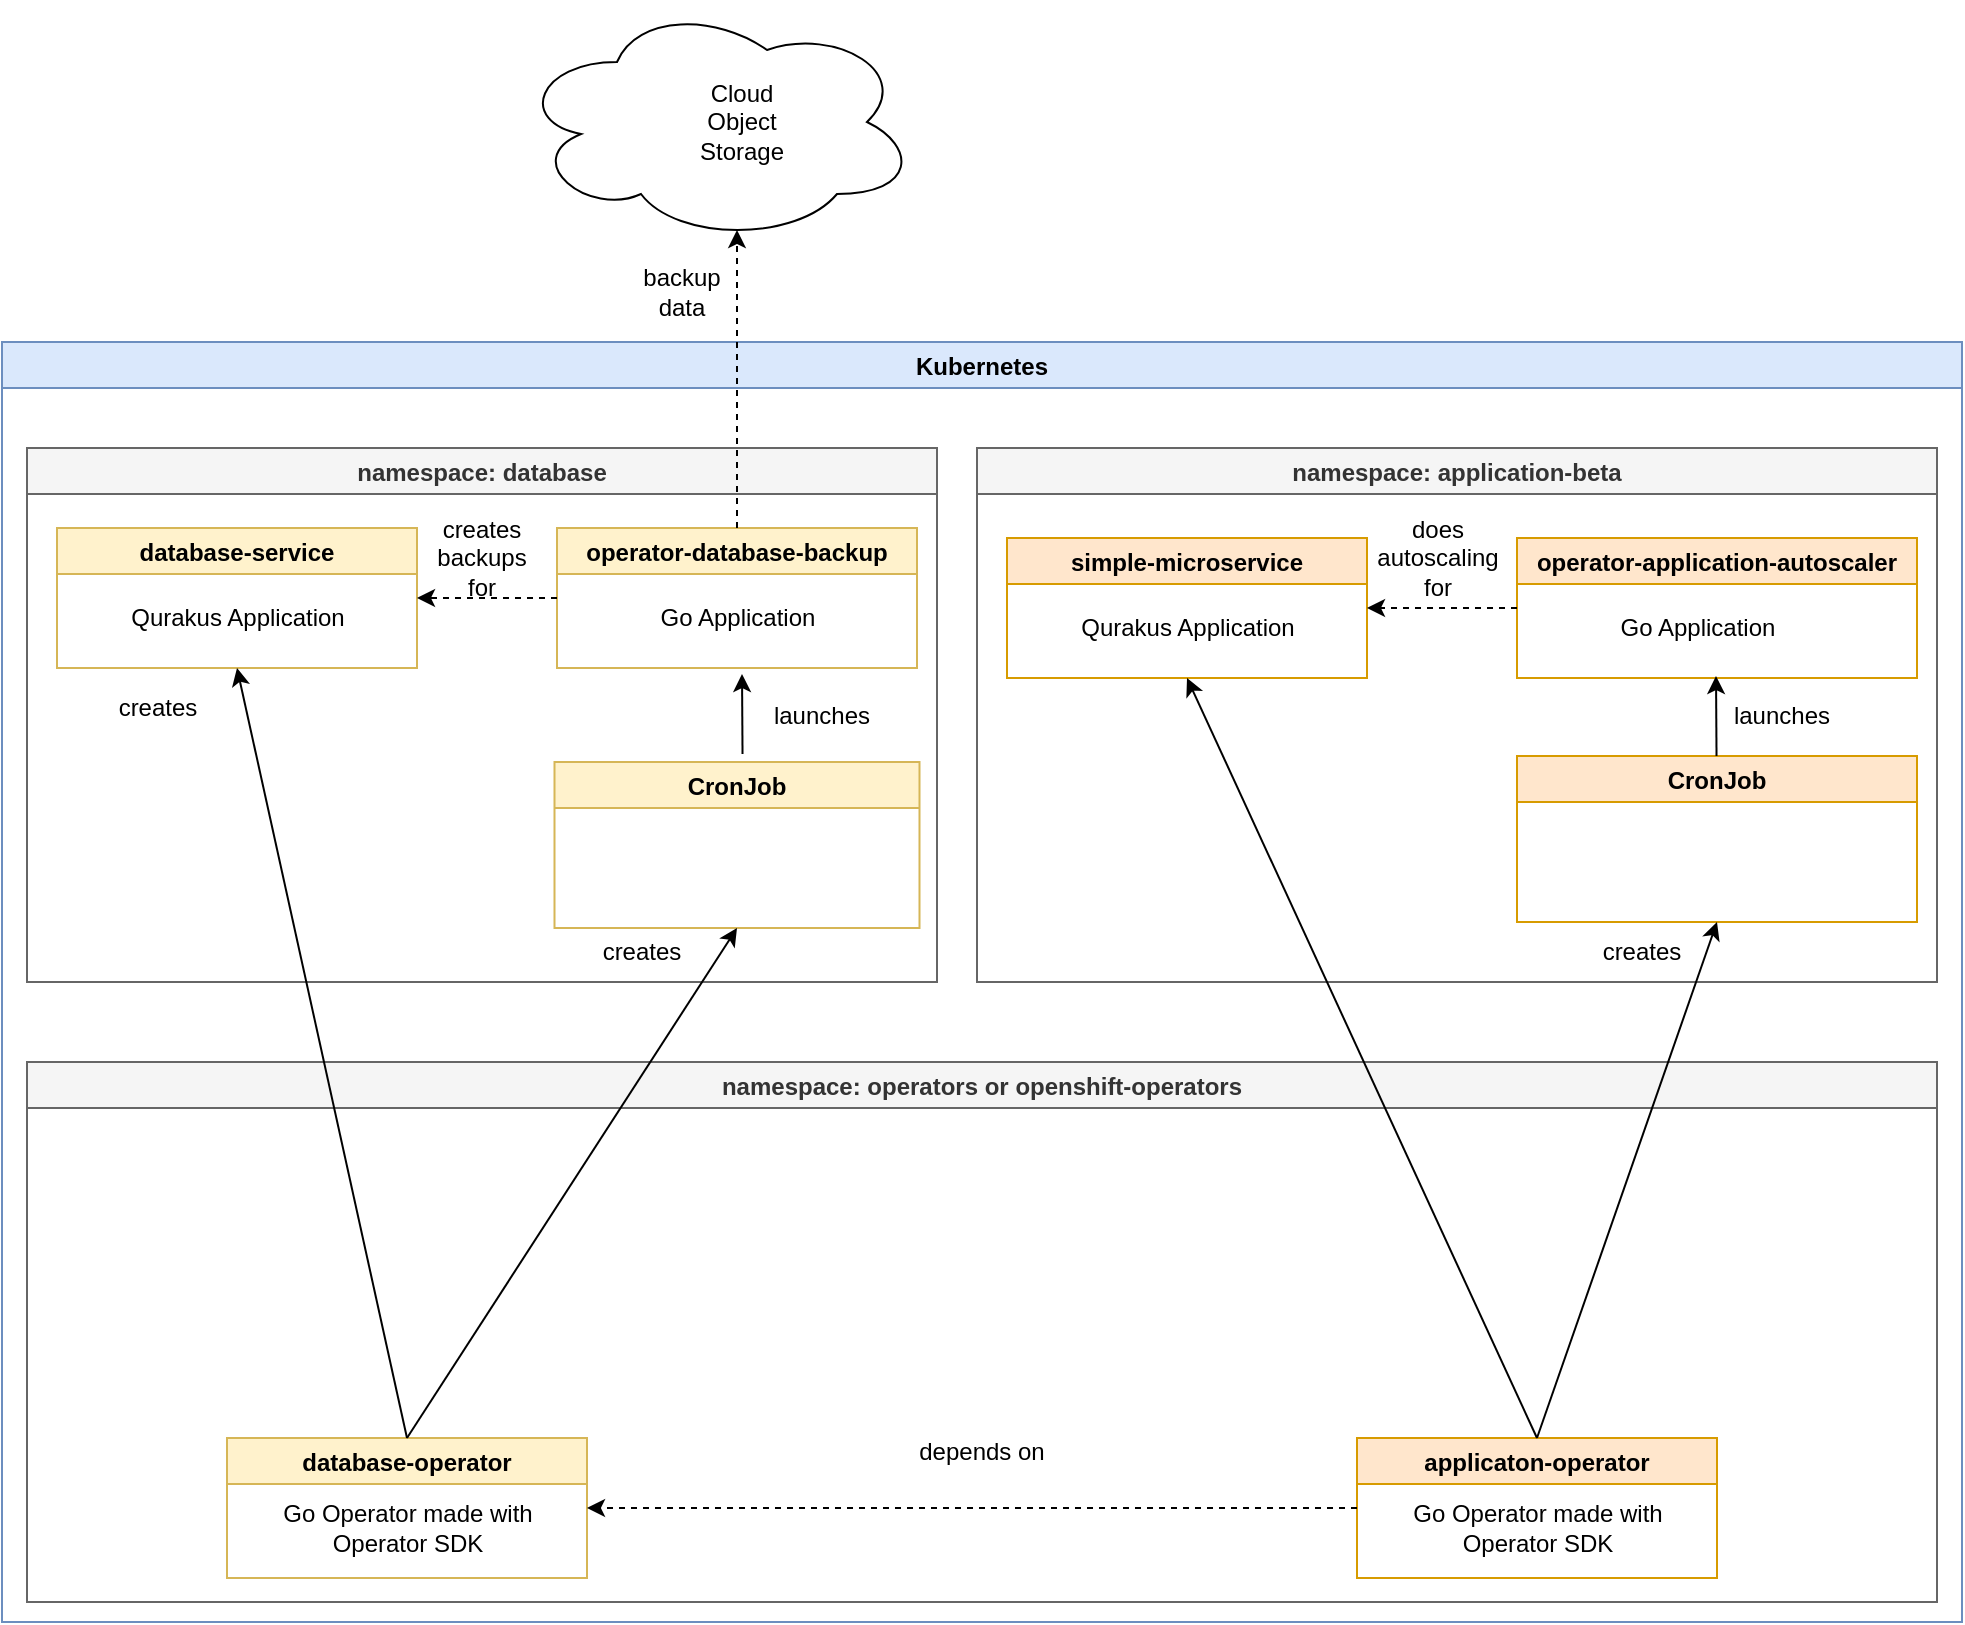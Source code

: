 <mxfile version="19.0.3" type="device"><diagram id="1TRbYzuo5X3-PzB0c_-D" name="Basics"><mxGraphModel dx="1933" dy="2021" grid="1" gridSize="10" guides="1" tooltips="1" connect="1" arrows="1" fold="1" page="1" pageScale="1" pageWidth="827" pageHeight="1169" math="0" shadow="0"><root><mxCell id="0"/><mxCell id="1" parent="0"/><mxCell id="2BSG0Ki8JWATZQu5j0G6-1" value="Kubernetes" style="swimlane;fillColor=#dae8fc;strokeColor=#6c8ebf;" parent="1" vertex="1"><mxGeometry x="-770" y="140" width="980" height="640" as="geometry"/></mxCell><mxCell id="2BSG0Ki8JWATZQu5j0G6-2" value="namespace: operators or openshift-operators" style="swimlane;fillColor=#f5f5f5;strokeColor=#666666;fontColor=#333333;" parent="2BSG0Ki8JWATZQu5j0G6-1" vertex="1"><mxGeometry x="12.5" y="360" width="955" height="270" as="geometry"/></mxCell><mxCell id="2BSG0Ki8JWATZQu5j0G6-3" value="database-operator" style="swimlane;fillColor=#fff2cc;strokeColor=#d6b656;" parent="2BSG0Ki8JWATZQu5j0G6-2" vertex="1"><mxGeometry x="100" y="188" width="180" height="70" as="geometry"/></mxCell><mxCell id="2BSG0Ki8JWATZQu5j0G6-4" value="Go Operator made with Operator SDK" style="text;html=1;strokeColor=none;fillColor=none;align=center;verticalAlign=middle;whiteSpace=wrap;rounded=0;fontColor=#000000;" parent="2BSG0Ki8JWATZQu5j0G6-3" vertex="1"><mxGeometry x="10" y="30" width="160" height="30" as="geometry"/></mxCell><mxCell id="2BSG0Ki8JWATZQu5j0G6-11" value="applicaton-operator" style="swimlane;fillColor=#ffe6cc;strokeColor=#d79b00;" parent="2BSG0Ki8JWATZQu5j0G6-2" vertex="1"><mxGeometry x="665" y="188" width="180" height="70" as="geometry"/></mxCell><mxCell id="2BSG0Ki8JWATZQu5j0G6-12" value="Go Operator made with Operator SDK" style="text;html=1;strokeColor=none;fillColor=none;align=center;verticalAlign=middle;whiteSpace=wrap;rounded=0;fontColor=#000000;" parent="2BSG0Ki8JWATZQu5j0G6-11" vertex="1"><mxGeometry x="10" y="30" width="160" height="30" as="geometry"/></mxCell><mxCell id="2BSG0Ki8JWATZQu5j0G6-23" value="" style="endArrow=classic;html=1;rounded=0;fontColor=#000000;exitX=0;exitY=0.5;exitDx=0;exitDy=0;entryX=1;entryY=0.5;entryDx=0;entryDy=0;dashed=1;" parent="2BSG0Ki8JWATZQu5j0G6-2" source="2BSG0Ki8JWATZQu5j0G6-11" target="2BSG0Ki8JWATZQu5j0G6-3" edge="1"><mxGeometry width="50" height="50" relative="1" as="geometry"><mxPoint x="425" y="70" as="sourcePoint"/><mxPoint x="475" y="20" as="targetPoint"/></mxGeometry></mxCell><mxCell id="2BSG0Ki8JWATZQu5j0G6-24" value="depends on" style="text;html=1;strokeColor=none;fillColor=none;align=center;verticalAlign=middle;whiteSpace=wrap;rounded=0;fontColor=#000000;" parent="2BSG0Ki8JWATZQu5j0G6-2" vertex="1"><mxGeometry x="437.5" y="180" width="80" height="30" as="geometry"/></mxCell><mxCell id="2BSG0Ki8JWATZQu5j0G6-25" value="namespace: database" style="swimlane;fontColor=#333333;fillColor=#f5f5f5;strokeColor=#666666;" parent="2BSG0Ki8JWATZQu5j0G6-1" vertex="1"><mxGeometry x="12.5" y="53" width="455" height="267" as="geometry"/></mxCell><mxCell id="2BSG0Ki8JWATZQu5j0G6-26" value="database-service" style="swimlane;fillColor=#fff2cc;strokeColor=#d6b656;" parent="2BSG0Ki8JWATZQu5j0G6-25" vertex="1"><mxGeometry x="15" y="40" width="180" height="70" as="geometry"/></mxCell><mxCell id="2BSG0Ki8JWATZQu5j0G6-27" value="Qurakus Application" style="text;html=1;strokeColor=none;fillColor=none;align=center;verticalAlign=middle;whiteSpace=wrap;rounded=0;fontColor=#000000;" parent="2BSG0Ki8JWATZQu5j0G6-26" vertex="1"><mxGeometry x="10" y="30" width="160" height="30" as="geometry"/></mxCell><mxCell id="2BSG0Ki8JWATZQu5j0G6-28" value="operator-database-backup" style="swimlane;fillColor=#fff2cc;strokeColor=#d6b656;" parent="2BSG0Ki8JWATZQu5j0G6-25" vertex="1"><mxGeometry x="265" y="40" width="180" height="70" as="geometry"/></mxCell><mxCell id="2BSG0Ki8JWATZQu5j0G6-29" value="Go Application" style="text;html=1;strokeColor=none;fillColor=none;align=center;verticalAlign=middle;whiteSpace=wrap;rounded=0;fontColor=#000000;" parent="2BSG0Ki8JWATZQu5j0G6-28" vertex="1"><mxGeometry x="10" y="30" width="160" height="30" as="geometry"/></mxCell><mxCell id="2BSG0Ki8JWATZQu5j0G6-30" value="creates" style="text;html=1;strokeColor=none;fillColor=none;align=center;verticalAlign=middle;whiteSpace=wrap;rounded=0;fontColor=#000000;" parent="2BSG0Ki8JWATZQu5j0G6-25" vertex="1"><mxGeometry x="35" y="115" width="60" height="30" as="geometry"/></mxCell><mxCell id="2BSG0Ki8JWATZQu5j0G6-32" value="" style="endArrow=classic;html=1;rounded=0;fontColor=#000000;exitX=0;exitY=0.5;exitDx=0;exitDy=0;entryX=1;entryY=0.5;entryDx=0;entryDy=0;dashed=1;" parent="2BSG0Ki8JWATZQu5j0G6-25" source="2BSG0Ki8JWATZQu5j0G6-28" target="2BSG0Ki8JWATZQu5j0G6-26" edge="1"><mxGeometry width="50" height="50" relative="1" as="geometry"><mxPoint x="675" y="295" as="sourcePoint"/><mxPoint x="290" y="295" as="targetPoint"/></mxGeometry></mxCell><mxCell id="2BSG0Ki8JWATZQu5j0G6-33" value="creates backups for" style="text;html=1;strokeColor=none;fillColor=none;align=center;verticalAlign=middle;whiteSpace=wrap;rounded=0;fontColor=#000000;" parent="2BSG0Ki8JWATZQu5j0G6-25" vertex="1"><mxGeometry x="197.5" y="40" width="60" height="30" as="geometry"/></mxCell><mxCell id="lmEw3l-cRIUZOA1aE5sc-2" value="CronJob" style="swimlane;fillColor=#fff2cc;strokeColor=#d6b656;" vertex="1" parent="2BSG0Ki8JWATZQu5j0G6-25"><mxGeometry x="263.75" y="157" width="182.5" height="83" as="geometry"/></mxCell><mxCell id="2BSG0Ki8JWATZQu5j0G6-31" value="creates" style="text;html=1;strokeColor=none;fillColor=none;align=center;verticalAlign=middle;whiteSpace=wrap;rounded=0;fontColor=#000000;" parent="lmEw3l-cRIUZOA1aE5sc-2" vertex="1"><mxGeometry x="14" y="80" width="60" height="30" as="geometry"/></mxCell><mxCell id="lmEw3l-cRIUZOA1aE5sc-5" value="launches" style="text;html=1;strokeColor=none;fillColor=none;align=center;verticalAlign=middle;whiteSpace=wrap;rounded=0;fontColor=#000000;" vertex="1" parent="2BSG0Ki8JWATZQu5j0G6-25"><mxGeometry x="367.5" y="118.5" width="60" height="30" as="geometry"/></mxCell><mxCell id="2BSG0Ki8JWATZQu5j0G6-34" value="namespace: application-beta" style="swimlane;fontColor=#333333;fillColor=#f5f5f5;strokeColor=#666666;" parent="2BSG0Ki8JWATZQu5j0G6-1" vertex="1"><mxGeometry x="487.5" y="53" width="480" height="267" as="geometry"/></mxCell><mxCell id="2BSG0Ki8JWATZQu5j0G6-35" value="simple-microservice" style="swimlane;fillColor=#ffe6cc;strokeColor=#d79b00;" parent="2BSG0Ki8JWATZQu5j0G6-34" vertex="1"><mxGeometry x="15" y="45" width="180" height="70" as="geometry"/></mxCell><mxCell id="2BSG0Ki8JWATZQu5j0G6-36" value="Qurakus Application" style="text;html=1;strokeColor=none;fillColor=none;align=center;verticalAlign=middle;whiteSpace=wrap;rounded=0;fontColor=#000000;" parent="2BSG0Ki8JWATZQu5j0G6-35" vertex="1"><mxGeometry x="10" y="30" width="160" height="30" as="geometry"/></mxCell><mxCell id="2BSG0Ki8JWATZQu5j0G6-37" value="operator-application-autoscaler" style="swimlane;fillColor=#ffe6cc;strokeColor=#d79b00;" parent="2BSG0Ki8JWATZQu5j0G6-34" vertex="1"><mxGeometry x="270" y="45" width="200" height="70" as="geometry"/></mxCell><mxCell id="2BSG0Ki8JWATZQu5j0G6-38" value="Go Application" style="text;html=1;strokeColor=none;fillColor=none;align=center;verticalAlign=middle;whiteSpace=wrap;rounded=0;fontColor=#000000;" parent="2BSG0Ki8JWATZQu5j0G6-37" vertex="1"><mxGeometry x="10" y="30" width="160" height="30" as="geometry"/></mxCell><mxCell id="2BSG0Ki8JWATZQu5j0G6-39" value="" style="endArrow=classic;html=1;rounded=0;fontColor=#000000;exitX=0;exitY=0.5;exitDx=0;exitDy=0;dashed=1;" parent="2BSG0Ki8JWATZQu5j0G6-34" source="2BSG0Ki8JWATZQu5j0G6-37" edge="1"><mxGeometry width="50" height="50" relative="1" as="geometry"><mxPoint x="245" y="80" as="sourcePoint"/><mxPoint x="195" y="80" as="targetPoint"/></mxGeometry></mxCell><mxCell id="2BSG0Ki8JWATZQu5j0G6-40" value="does autoscaling for" style="text;html=1;strokeColor=none;fillColor=none;align=center;verticalAlign=middle;whiteSpace=wrap;rounded=0;fontColor=#000000;" parent="2BSG0Ki8JWATZQu5j0G6-34" vertex="1"><mxGeometry x="200" y="40" width="60" height="30" as="geometry"/></mxCell><mxCell id="lmEw3l-cRIUZOA1aE5sc-11" value="CronJob" style="swimlane;fillColor=#ffe6cc;strokeColor=#d79b00;" vertex="1" parent="2BSG0Ki8JWATZQu5j0G6-34"><mxGeometry x="270" y="154" width="200" height="83" as="geometry"/></mxCell><mxCell id="lmEw3l-cRIUZOA1aE5sc-13" value="creates" style="text;html=1;strokeColor=none;fillColor=none;align=center;verticalAlign=middle;whiteSpace=wrap;rounded=0;fontColor=#000000;" vertex="1" parent="2BSG0Ki8JWATZQu5j0G6-34"><mxGeometry x="302.5" y="237" width="60" height="30" as="geometry"/></mxCell><mxCell id="lmEw3l-cRIUZOA1aE5sc-14" value="launches" style="text;html=1;strokeColor=none;fillColor=none;align=center;verticalAlign=middle;whiteSpace=wrap;rounded=0;fontColor=#000000;" vertex="1" parent="2BSG0Ki8JWATZQu5j0G6-34"><mxGeometry x="372.5" y="118.5" width="60" height="30" as="geometry"/></mxCell><mxCell id="lmEw3l-cRIUZOA1aE5sc-15" value="" style="endArrow=classic;html=1;rounded=0;fontColor=#000000;" edge="1" parent="2BSG0Ki8JWATZQu5j0G6-34"><mxGeometry width="50" height="50" relative="1" as="geometry"><mxPoint x="369.767" y="154" as="sourcePoint"/><mxPoint x="369.5" y="114" as="targetPoint"/></mxGeometry></mxCell><mxCell id="2BSG0Ki8JWATZQu5j0G6-41" value="" style="endArrow=classic;html=1;rounded=0;fontColor=#000000;exitX=0.5;exitY=0;exitDx=0;exitDy=0;entryX=0.5;entryY=1;entryDx=0;entryDy=0;" parent="2BSG0Ki8JWATZQu5j0G6-1" source="2BSG0Ki8JWATZQu5j0G6-3" target="2BSG0Ki8JWATZQu5j0G6-26" edge="1"><mxGeometry width="50" height="50" relative="1" as="geometry"><mxPoint x="197.5" y="243" as="sourcePoint"/><mxPoint x="247.5" y="193" as="targetPoint"/></mxGeometry></mxCell><mxCell id="2BSG0Ki8JWATZQu5j0G6-42" value="" style="endArrow=classic;html=1;rounded=0;fontColor=#000000;exitX=0.5;exitY=0;exitDx=0;exitDy=0;entryX=0.5;entryY=1;entryDx=0;entryDy=0;" parent="2BSG0Ki8JWATZQu5j0G6-1" target="lmEw3l-cRIUZOA1aE5sc-2" edge="1" source="2BSG0Ki8JWATZQu5j0G6-3"><mxGeometry width="50" height="50" relative="1" as="geometry"><mxPoint x="202.5" y="303" as="sourcePoint"/><mxPoint x="300" y="330" as="targetPoint"/></mxGeometry></mxCell><mxCell id="2BSG0Ki8JWATZQu5j0G6-43" value="" style="endArrow=classic;html=1;rounded=0;fontColor=#000000;entryX=0.5;entryY=1;entryDx=0;entryDy=0;exitX=0.5;exitY=0;exitDx=0;exitDy=0;" parent="2BSG0Ki8JWATZQu5j0G6-1" source="2BSG0Ki8JWATZQu5j0G6-11" target="2BSG0Ki8JWATZQu5j0G6-35" edge="1"><mxGeometry width="50" height="50" relative="1" as="geometry"><mxPoint x="447.5" y="243" as="sourcePoint"/><mxPoint x="497.5" y="193" as="targetPoint"/></mxGeometry></mxCell><mxCell id="2BSG0Ki8JWATZQu5j0G6-44" value="" style="endArrow=classic;html=1;rounded=0;fontColor=#000000;entryX=0.5;entryY=1;entryDx=0;entryDy=0;exitX=0.5;exitY=0;exitDx=0;exitDy=0;" parent="2BSG0Ki8JWATZQu5j0G6-1" source="2BSG0Ki8JWATZQu5j0G6-11" target="lmEw3l-cRIUZOA1aE5sc-11" edge="1"><mxGeometry width="50" height="50" relative="1" as="geometry"><mxPoint x="737.5" y="303" as="sourcePoint"/><mxPoint x="572.5" y="178" as="targetPoint"/></mxGeometry></mxCell><mxCell id="lmEw3l-cRIUZOA1aE5sc-4" value="" style="endArrow=classic;html=1;rounded=0;fontColor=#000000;" edge="1" parent="1"><mxGeometry width="50" height="50" relative="1" as="geometry"><mxPoint x="-399.733" y="346" as="sourcePoint"/><mxPoint x="-400" y="306" as="targetPoint"/></mxGeometry></mxCell><mxCell id="lmEw3l-cRIUZOA1aE5sc-6" value="" style="ellipse;shape=cloud;whiteSpace=wrap;html=1;" vertex="1" parent="1"><mxGeometry x="-512.5" y="-30" width="200" height="120" as="geometry"/></mxCell><mxCell id="lmEw3l-cRIUZOA1aE5sc-8" value="Cloud Object Storage" style="text;html=1;strokeColor=none;fillColor=none;align=center;verticalAlign=middle;whiteSpace=wrap;rounded=0;fontColor=#000000;" vertex="1" parent="1"><mxGeometry x="-430" y="15" width="60" height="30" as="geometry"/></mxCell><mxCell id="lmEw3l-cRIUZOA1aE5sc-9" value="" style="endArrow=classic;html=1;rounded=0;fontColor=#000000;exitX=0.5;exitY=0;exitDx=0;exitDy=0;entryX=0.55;entryY=0.95;entryDx=0;entryDy=0;dashed=1;entryPerimeter=0;" edge="1" parent="1" source="2BSG0Ki8JWATZQu5j0G6-28" target="lmEw3l-cRIUZOA1aE5sc-6"><mxGeometry width="50" height="50" relative="1" as="geometry"><mxPoint x="-462.5" y="138" as="sourcePoint"/><mxPoint x="-532.5" y="138" as="targetPoint"/></mxGeometry></mxCell><mxCell id="lmEw3l-cRIUZOA1aE5sc-10" value="backup data" style="text;html=1;strokeColor=none;fillColor=none;align=center;verticalAlign=middle;whiteSpace=wrap;rounded=0;fontColor=#000000;" vertex="1" parent="1"><mxGeometry x="-460" y="100" width="60" height="30" as="geometry"/></mxCell></root></mxGraphModel></diagram></mxfile>